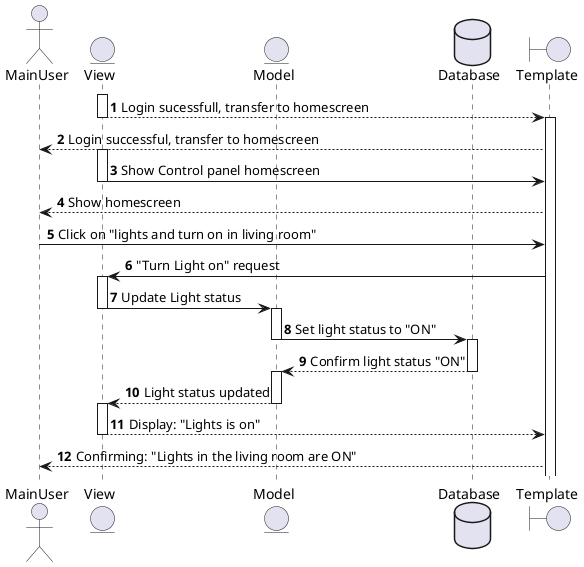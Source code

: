 @startuml
'https://plantuml.com/sequence-diagram

autonumber

actor MainUser as muser
entity View as view
entity Model as model
database Database as db
boundary Template as tp

activate view
view --> tp: Login sucessfull, transfer to homescreen
deactivate view

activate tp
tp --> muser : Login successful, transfer to homescreen

activate view
view -> tp: Show Control panel homescreen
deactivate view

tp --> muser : Show homescreen

muser -> tp : Click on "lights and turn on in living room"

tp -> view : "Turn Light on" request
activate view

view -> model : Update Light status
deactivate view
activate model

model -> db : Set light status to "ON"
deactivate model
activate db

db --> model : Confirm light status "ON"
deactivate db
activate model

model --> view : Light status updated
deactivate model
activate view

view --> tp : Display: "Lights is on"
deactivate view

tp --> muser : Confirming: "Lights in the living room are ON"




@enduml